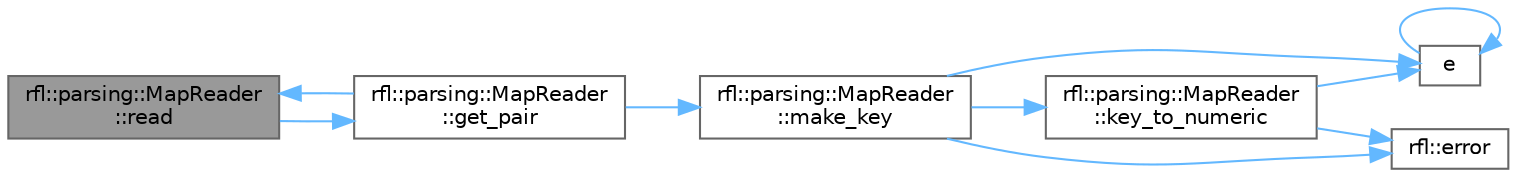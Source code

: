 digraph "rfl::parsing::MapReader::read"
{
 // LATEX_PDF_SIZE
  bgcolor="transparent";
  edge [fontname=Helvetica,fontsize=10,labelfontname=Helvetica,labelfontsize=10];
  node [fontname=Helvetica,fontsize=10,shape=box,height=0.2,width=0.4];
  rankdir="LR";
  Node1 [id="Node000001",label="rfl::parsing::MapReader\l::read",height=0.2,width=0.4,color="gray40", fillcolor="grey60", style="filled", fontcolor="black",tooltip=" "];
  Node1 -> Node2 [id="edge10_Node000001_Node000002",color="steelblue1",style="solid",tooltip=" "];
  Node2 [id="Node000002",label="rfl::parsing::MapReader\l::get_pair",height=0.2,width=0.4,color="grey40", fillcolor="white", style="filled",URL="$classrfl_1_1parsing_1_1_map_reader.html#a425577f2bc02f3306cda29b517b151f0",tooltip=" "];
  Node2 -> Node3 [id="edge11_Node000002_Node000003",color="steelblue1",style="solid",tooltip=" "];
  Node3 [id="Node000003",label="rfl::parsing::MapReader\l::make_key",height=0.2,width=0.4,color="grey40", fillcolor="white", style="filled",URL="$classrfl_1_1parsing_1_1_map_reader.html#a3771dd44bc9fda4f09e96fd5707f8c48",tooltip=" "];
  Node3 -> Node4 [id="edge12_Node000003_Node000004",color="steelblue1",style="solid",tooltip=" "];
  Node4 [id="Node000004",label="e",height=0.2,width=0.4,color="grey40", fillcolor="white", style="filled",URL="$_cwise__array__power__array_8cpp.html#a9cb86ff854760bf91a154f2724a9101d",tooltip=" "];
  Node4 -> Node4 [id="edge13_Node000004_Node000004",color="steelblue1",style="solid",tooltip=" "];
  Node3 -> Node5 [id="edge14_Node000003_Node000005",color="steelblue1",style="solid",tooltip=" "];
  Node5 [id="Node000005",label="rfl::error",height=0.2,width=0.4,color="grey40", fillcolor="white", style="filled",URL="$namespacerfl.html#a6625864c6c297dfdc3d3c3ee3181dd8c",tooltip="Shorthand for unexpected error."];
  Node3 -> Node6 [id="edge15_Node000003_Node000006",color="steelblue1",style="solid",tooltip=" "];
  Node6 [id="Node000006",label="rfl::parsing::MapReader\l::key_to_numeric",height=0.2,width=0.4,color="grey40", fillcolor="white", style="filled",URL="$classrfl_1_1parsing_1_1_map_reader.html#a519bd765a19fc242c3f56a7275c1eee2",tooltip=" "];
  Node6 -> Node4 [id="edge16_Node000006_Node000004",color="steelblue1",style="solid",tooltip=" "];
  Node6 -> Node5 [id="edge17_Node000006_Node000005",color="steelblue1",style="solid",tooltip=" "];
  Node2 -> Node1 [id="edge18_Node000002_Node000001",color="steelblue1",style="solid",tooltip=" "];
}
